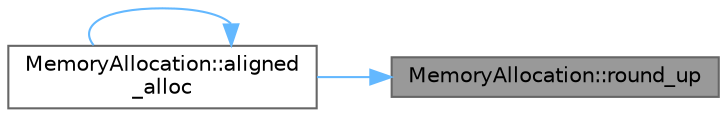 digraph "MemoryAllocation::round_up"
{
 // LATEX_PDF_SIZE
  bgcolor="transparent";
  edge [fontname=Helvetica,fontsize=10,labelfontname=Helvetica,labelfontsize=10];
  node [fontname=Helvetica,fontsize=10,shape=box,height=0.2,width=0.4];
  rankdir="RL";
  Node1 [id="Node000001",label="MemoryAllocation::round_up",height=0.2,width=0.4,color="gray40", fillcolor="grey60", style="filled", fontcolor="black",tooltip=" "];
  Node1 -> Node2 [id="edge1_Node000001_Node000002",dir="back",color="steelblue1",style="solid",tooltip=" "];
  Node2 [id="Node000002",label="MemoryAllocation::aligned\l_alloc",height=0.2,width=0.4,color="grey40", fillcolor="white", style="filled",URL="$namespaceMemoryAllocation.html#ad8cfa2ce9bd9f5846eef3c9f6a9f7eeb",tooltip="Aligned memory allocation compatible across platforms."];
  Node2 -> Node2 [id="edge2_Node000002_Node000002",dir="back",color="steelblue1",style="solid",tooltip=" "];
}
